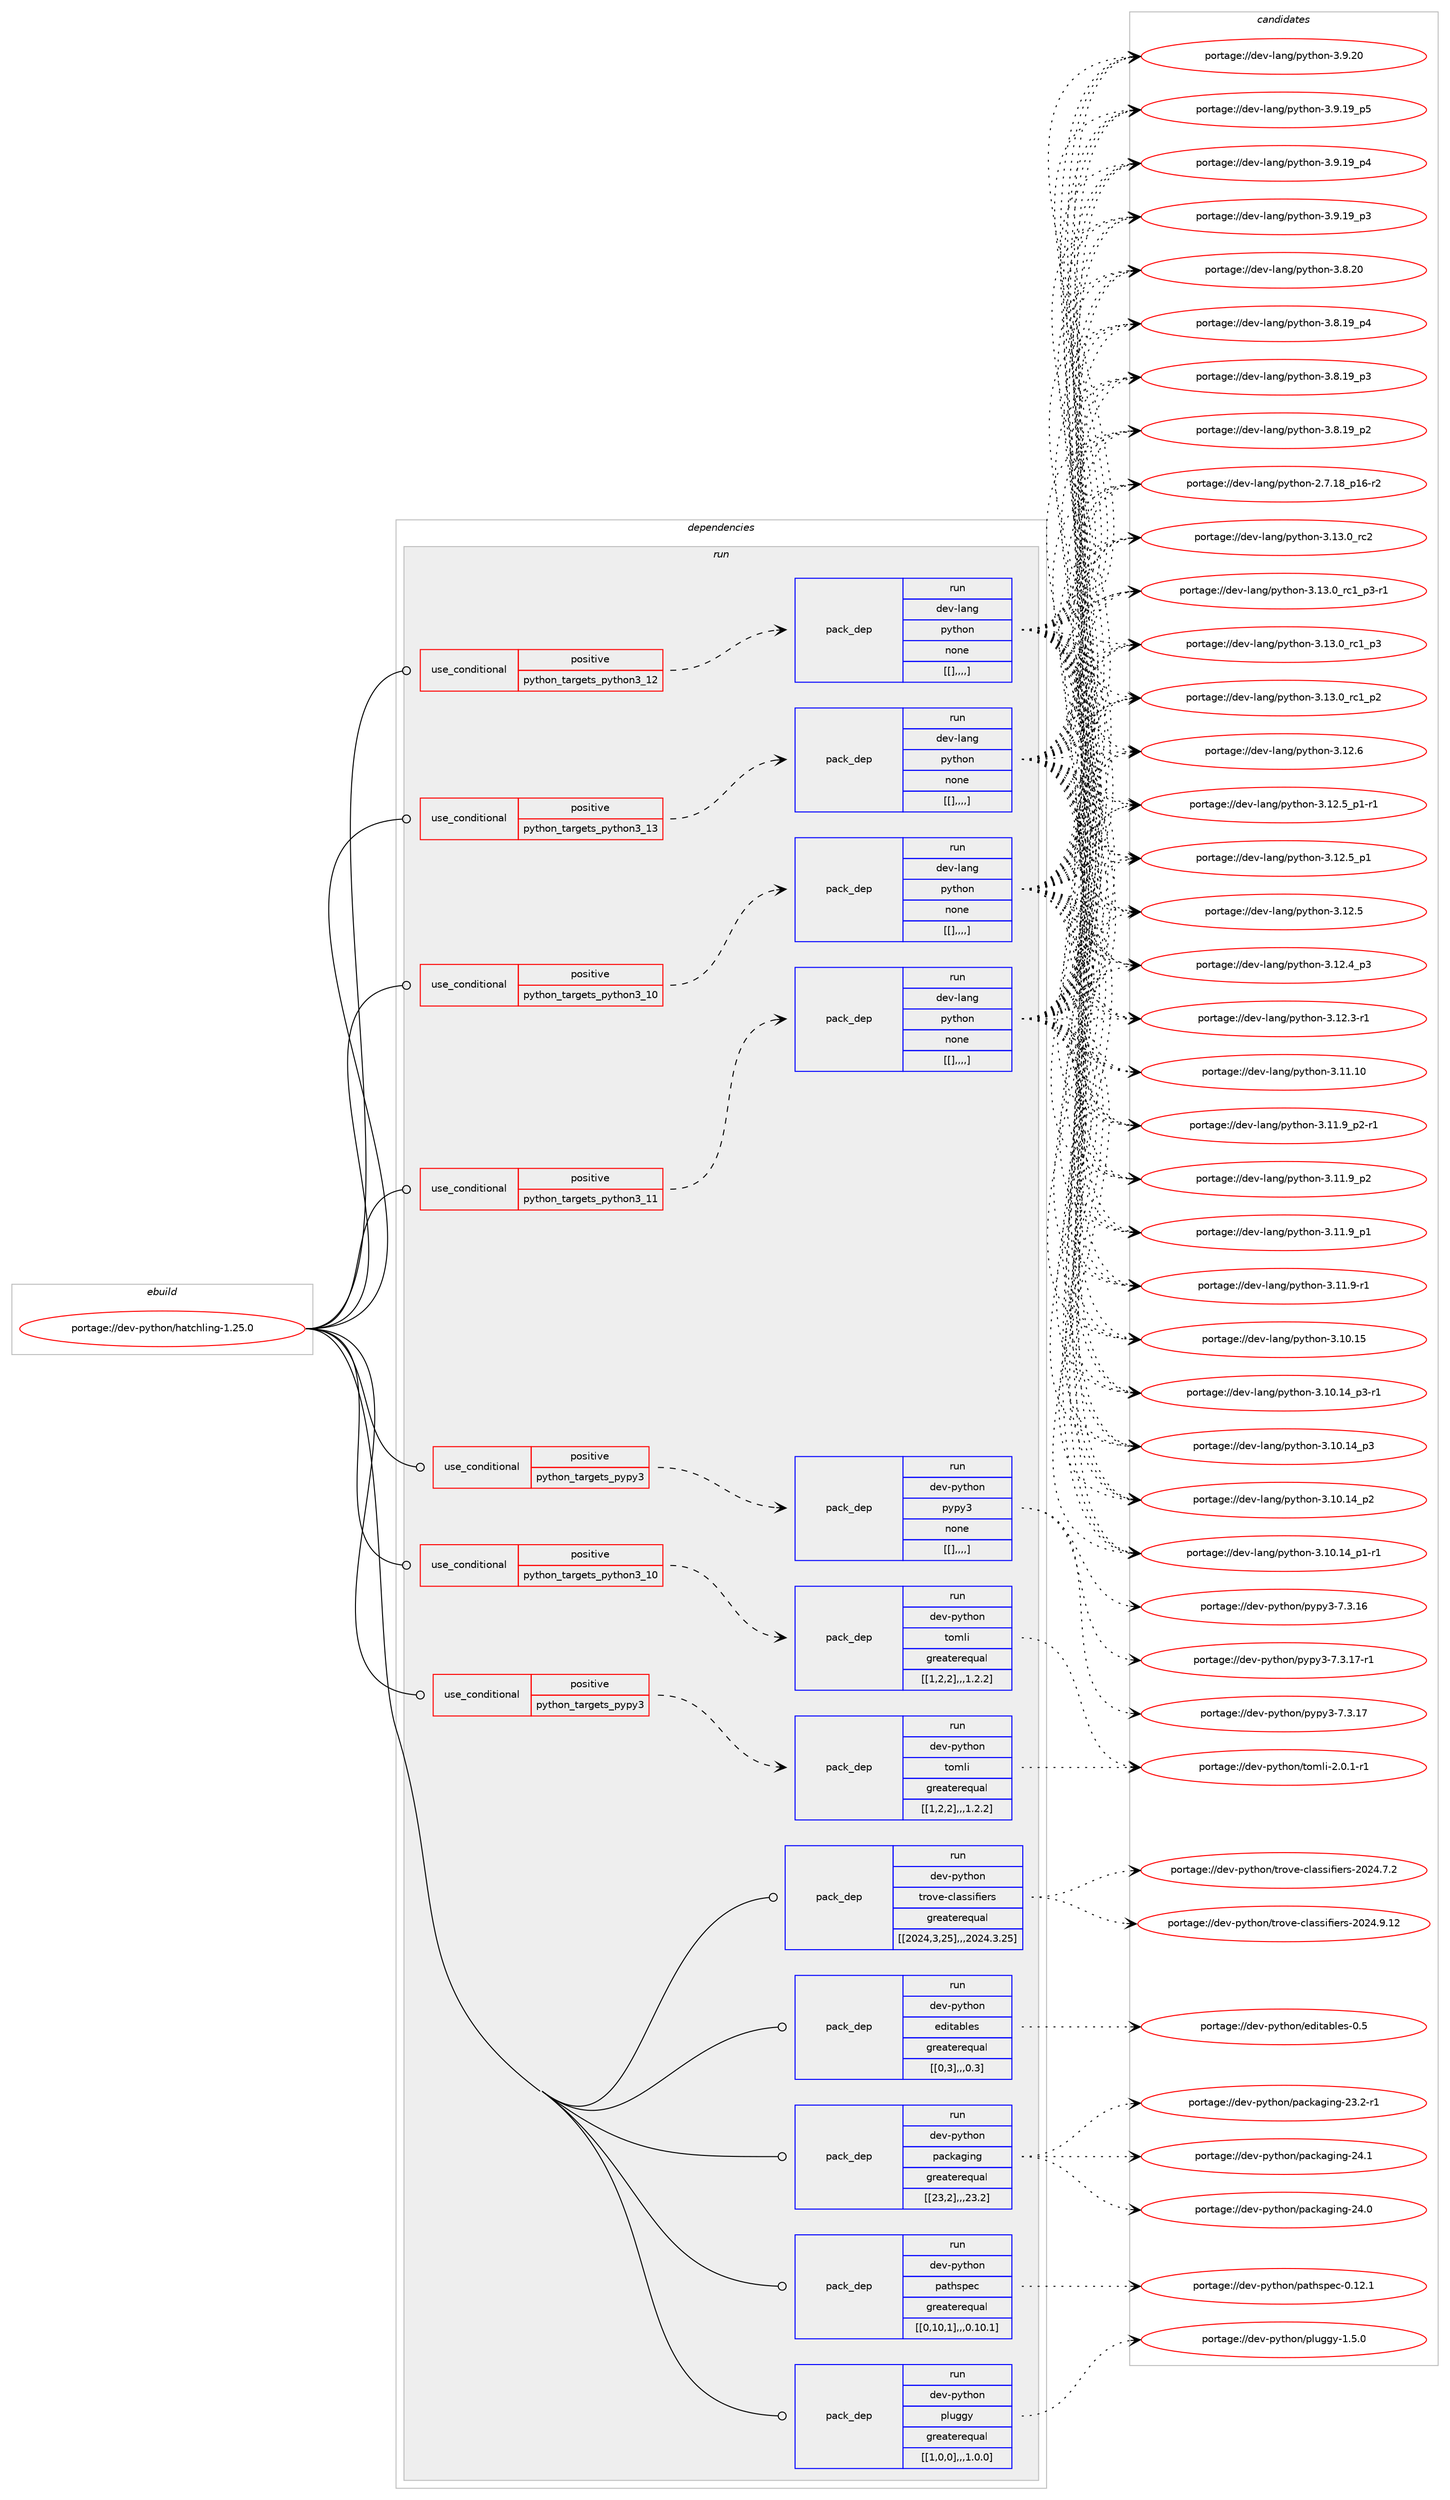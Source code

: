 digraph prolog {

# *************
# Graph options
# *************

newrank=true;
concentrate=true;
compound=true;
graph [rankdir=LR,fontname=Helvetica,fontsize=10,ranksep=1.5];#, ranksep=2.5, nodesep=0.2];
edge  [arrowhead=vee];
node  [fontname=Helvetica,fontsize=10];

# **********
# The ebuild
# **********

subgraph cluster_leftcol {
color=gray;
label=<<i>ebuild</i>>;
id [label="portage://dev-python/hatchling-1.25.0", color=red, width=4, href="../dev-python/hatchling-1.25.0.svg"];
}

# ****************
# The dependencies
# ****************

subgraph cluster_midcol {
color=gray;
label=<<i>dependencies</i>>;
subgraph cluster_compile {
fillcolor="#eeeeee";
style=filled;
label=<<i>compile</i>>;
}
subgraph cluster_compileandrun {
fillcolor="#eeeeee";
style=filled;
label=<<i>compile and run</i>>;
}
subgraph cluster_run {
fillcolor="#eeeeee";
style=filled;
label=<<i>run</i>>;
subgraph cond33859 {
dependency148466 [label=<<TABLE BORDER="0" CELLBORDER="1" CELLSPACING="0" CELLPADDING="4"><TR><TD ROWSPAN="3" CELLPADDING="10">use_conditional</TD></TR><TR><TD>positive</TD></TR><TR><TD>python_targets_pypy3</TD></TR></TABLE>>, shape=none, color=red];
subgraph pack113389 {
dependency148467 [label=<<TABLE BORDER="0" CELLBORDER="1" CELLSPACING="0" CELLPADDING="4" WIDTH="220"><TR><TD ROWSPAN="6" CELLPADDING="30">pack_dep</TD></TR><TR><TD WIDTH="110">run</TD></TR><TR><TD>dev-python</TD></TR><TR><TD>pypy3</TD></TR><TR><TD>none</TD></TR><TR><TD>[[],,,,]</TD></TR></TABLE>>, shape=none, color=blue];
}
dependency148466:e -> dependency148467:w [weight=20,style="dashed",arrowhead="vee"];
}
id:e -> dependency148466:w [weight=20,style="solid",arrowhead="odot"];
subgraph cond33860 {
dependency148468 [label=<<TABLE BORDER="0" CELLBORDER="1" CELLSPACING="0" CELLPADDING="4"><TR><TD ROWSPAN="3" CELLPADDING="10">use_conditional</TD></TR><TR><TD>positive</TD></TR><TR><TD>python_targets_pypy3</TD></TR></TABLE>>, shape=none, color=red];
subgraph pack113390 {
dependency148469 [label=<<TABLE BORDER="0" CELLBORDER="1" CELLSPACING="0" CELLPADDING="4" WIDTH="220"><TR><TD ROWSPAN="6" CELLPADDING="30">pack_dep</TD></TR><TR><TD WIDTH="110">run</TD></TR><TR><TD>dev-python</TD></TR><TR><TD>tomli</TD></TR><TR><TD>greaterequal</TD></TR><TR><TD>[[1,2,2],,,1.2.2]</TD></TR></TABLE>>, shape=none, color=blue];
}
dependency148468:e -> dependency148469:w [weight=20,style="dashed",arrowhead="vee"];
}
id:e -> dependency148468:w [weight=20,style="solid",arrowhead="odot"];
subgraph cond33861 {
dependency148470 [label=<<TABLE BORDER="0" CELLBORDER="1" CELLSPACING="0" CELLPADDING="4"><TR><TD ROWSPAN="3" CELLPADDING="10">use_conditional</TD></TR><TR><TD>positive</TD></TR><TR><TD>python_targets_python3_10</TD></TR></TABLE>>, shape=none, color=red];
subgraph pack113391 {
dependency148471 [label=<<TABLE BORDER="0" CELLBORDER="1" CELLSPACING="0" CELLPADDING="4" WIDTH="220"><TR><TD ROWSPAN="6" CELLPADDING="30">pack_dep</TD></TR><TR><TD WIDTH="110">run</TD></TR><TR><TD>dev-lang</TD></TR><TR><TD>python</TD></TR><TR><TD>none</TD></TR><TR><TD>[[],,,,]</TD></TR></TABLE>>, shape=none, color=blue];
}
dependency148470:e -> dependency148471:w [weight=20,style="dashed",arrowhead="vee"];
}
id:e -> dependency148470:w [weight=20,style="solid",arrowhead="odot"];
subgraph cond33862 {
dependency148472 [label=<<TABLE BORDER="0" CELLBORDER="1" CELLSPACING="0" CELLPADDING="4"><TR><TD ROWSPAN="3" CELLPADDING="10">use_conditional</TD></TR><TR><TD>positive</TD></TR><TR><TD>python_targets_python3_10</TD></TR></TABLE>>, shape=none, color=red];
subgraph pack113392 {
dependency148473 [label=<<TABLE BORDER="0" CELLBORDER="1" CELLSPACING="0" CELLPADDING="4" WIDTH="220"><TR><TD ROWSPAN="6" CELLPADDING="30">pack_dep</TD></TR><TR><TD WIDTH="110">run</TD></TR><TR><TD>dev-python</TD></TR><TR><TD>tomli</TD></TR><TR><TD>greaterequal</TD></TR><TR><TD>[[1,2,2],,,1.2.2]</TD></TR></TABLE>>, shape=none, color=blue];
}
dependency148472:e -> dependency148473:w [weight=20,style="dashed",arrowhead="vee"];
}
id:e -> dependency148472:w [weight=20,style="solid",arrowhead="odot"];
subgraph cond33863 {
dependency148474 [label=<<TABLE BORDER="0" CELLBORDER="1" CELLSPACING="0" CELLPADDING="4"><TR><TD ROWSPAN="3" CELLPADDING="10">use_conditional</TD></TR><TR><TD>positive</TD></TR><TR><TD>python_targets_python3_11</TD></TR></TABLE>>, shape=none, color=red];
subgraph pack113393 {
dependency148475 [label=<<TABLE BORDER="0" CELLBORDER="1" CELLSPACING="0" CELLPADDING="4" WIDTH="220"><TR><TD ROWSPAN="6" CELLPADDING="30">pack_dep</TD></TR><TR><TD WIDTH="110">run</TD></TR><TR><TD>dev-lang</TD></TR><TR><TD>python</TD></TR><TR><TD>none</TD></TR><TR><TD>[[],,,,]</TD></TR></TABLE>>, shape=none, color=blue];
}
dependency148474:e -> dependency148475:w [weight=20,style="dashed",arrowhead="vee"];
}
id:e -> dependency148474:w [weight=20,style="solid",arrowhead="odot"];
subgraph cond33864 {
dependency148476 [label=<<TABLE BORDER="0" CELLBORDER="1" CELLSPACING="0" CELLPADDING="4"><TR><TD ROWSPAN="3" CELLPADDING="10">use_conditional</TD></TR><TR><TD>positive</TD></TR><TR><TD>python_targets_python3_12</TD></TR></TABLE>>, shape=none, color=red];
subgraph pack113394 {
dependency148477 [label=<<TABLE BORDER="0" CELLBORDER="1" CELLSPACING="0" CELLPADDING="4" WIDTH="220"><TR><TD ROWSPAN="6" CELLPADDING="30">pack_dep</TD></TR><TR><TD WIDTH="110">run</TD></TR><TR><TD>dev-lang</TD></TR><TR><TD>python</TD></TR><TR><TD>none</TD></TR><TR><TD>[[],,,,]</TD></TR></TABLE>>, shape=none, color=blue];
}
dependency148476:e -> dependency148477:w [weight=20,style="dashed",arrowhead="vee"];
}
id:e -> dependency148476:w [weight=20,style="solid",arrowhead="odot"];
subgraph cond33865 {
dependency148478 [label=<<TABLE BORDER="0" CELLBORDER="1" CELLSPACING="0" CELLPADDING="4"><TR><TD ROWSPAN="3" CELLPADDING="10">use_conditional</TD></TR><TR><TD>positive</TD></TR><TR><TD>python_targets_python3_13</TD></TR></TABLE>>, shape=none, color=red];
subgraph pack113395 {
dependency148479 [label=<<TABLE BORDER="0" CELLBORDER="1" CELLSPACING="0" CELLPADDING="4" WIDTH="220"><TR><TD ROWSPAN="6" CELLPADDING="30">pack_dep</TD></TR><TR><TD WIDTH="110">run</TD></TR><TR><TD>dev-lang</TD></TR><TR><TD>python</TD></TR><TR><TD>none</TD></TR><TR><TD>[[],,,,]</TD></TR></TABLE>>, shape=none, color=blue];
}
dependency148478:e -> dependency148479:w [weight=20,style="dashed",arrowhead="vee"];
}
id:e -> dependency148478:w [weight=20,style="solid",arrowhead="odot"];
subgraph pack113396 {
dependency148480 [label=<<TABLE BORDER="0" CELLBORDER="1" CELLSPACING="0" CELLPADDING="4" WIDTH="220"><TR><TD ROWSPAN="6" CELLPADDING="30">pack_dep</TD></TR><TR><TD WIDTH="110">run</TD></TR><TR><TD>dev-python</TD></TR><TR><TD>editables</TD></TR><TR><TD>greaterequal</TD></TR><TR><TD>[[0,3],,,0.3]</TD></TR></TABLE>>, shape=none, color=blue];
}
id:e -> dependency148480:w [weight=20,style="solid",arrowhead="odot"];
subgraph pack113397 {
dependency148481 [label=<<TABLE BORDER="0" CELLBORDER="1" CELLSPACING="0" CELLPADDING="4" WIDTH="220"><TR><TD ROWSPAN="6" CELLPADDING="30">pack_dep</TD></TR><TR><TD WIDTH="110">run</TD></TR><TR><TD>dev-python</TD></TR><TR><TD>packaging</TD></TR><TR><TD>greaterequal</TD></TR><TR><TD>[[23,2],,,23.2]</TD></TR></TABLE>>, shape=none, color=blue];
}
id:e -> dependency148481:w [weight=20,style="solid",arrowhead="odot"];
subgraph pack113398 {
dependency148482 [label=<<TABLE BORDER="0" CELLBORDER="1" CELLSPACING="0" CELLPADDING="4" WIDTH="220"><TR><TD ROWSPAN="6" CELLPADDING="30">pack_dep</TD></TR><TR><TD WIDTH="110">run</TD></TR><TR><TD>dev-python</TD></TR><TR><TD>pathspec</TD></TR><TR><TD>greaterequal</TD></TR><TR><TD>[[0,10,1],,,0.10.1]</TD></TR></TABLE>>, shape=none, color=blue];
}
id:e -> dependency148482:w [weight=20,style="solid",arrowhead="odot"];
subgraph pack113399 {
dependency148483 [label=<<TABLE BORDER="0" CELLBORDER="1" CELLSPACING="0" CELLPADDING="4" WIDTH="220"><TR><TD ROWSPAN="6" CELLPADDING="30">pack_dep</TD></TR><TR><TD WIDTH="110">run</TD></TR><TR><TD>dev-python</TD></TR><TR><TD>pluggy</TD></TR><TR><TD>greaterequal</TD></TR><TR><TD>[[1,0,0],,,1.0.0]</TD></TR></TABLE>>, shape=none, color=blue];
}
id:e -> dependency148483:w [weight=20,style="solid",arrowhead="odot"];
subgraph pack113400 {
dependency148484 [label=<<TABLE BORDER="0" CELLBORDER="1" CELLSPACING="0" CELLPADDING="4" WIDTH="220"><TR><TD ROWSPAN="6" CELLPADDING="30">pack_dep</TD></TR><TR><TD WIDTH="110">run</TD></TR><TR><TD>dev-python</TD></TR><TR><TD>trove-classifiers</TD></TR><TR><TD>greaterequal</TD></TR><TR><TD>[[2024,3,25],,,2024.3.25]</TD></TR></TABLE>>, shape=none, color=blue];
}
id:e -> dependency148484:w [weight=20,style="solid",arrowhead="odot"];
}
}

# **************
# The candidates
# **************

subgraph cluster_choices {
rank=same;
color=gray;
label=<<i>candidates</i>>;

subgraph choice113389 {
color=black;
nodesep=1;
choice100101118451121211161041111104711212111212151455546514649554511449 [label="portage://dev-python/pypy3-7.3.17-r1", color=red, width=4,href="../dev-python/pypy3-7.3.17-r1.svg"];
choice10010111845112121116104111110471121211121215145554651464955 [label="portage://dev-python/pypy3-7.3.17", color=red, width=4,href="../dev-python/pypy3-7.3.17.svg"];
choice10010111845112121116104111110471121211121215145554651464954 [label="portage://dev-python/pypy3-7.3.16", color=red, width=4,href="../dev-python/pypy3-7.3.16.svg"];
dependency148467:e -> choice100101118451121211161041111104711212111212151455546514649554511449:w [style=dotted,weight="100"];
dependency148467:e -> choice10010111845112121116104111110471121211121215145554651464955:w [style=dotted,weight="100"];
dependency148467:e -> choice10010111845112121116104111110471121211121215145554651464954:w [style=dotted,weight="100"];
}
subgraph choice113390 {
color=black;
nodesep=1;
choice10010111845112121116104111110471161111091081054550464846494511449 [label="portage://dev-python/tomli-2.0.1-r1", color=red, width=4,href="../dev-python/tomli-2.0.1-r1.svg"];
dependency148469:e -> choice10010111845112121116104111110471161111091081054550464846494511449:w [style=dotted,weight="100"];
}
subgraph choice113391 {
color=black;
nodesep=1;
choice10010111845108971101034711212111610411111045514649514648951149950 [label="portage://dev-lang/python-3.13.0_rc2", color=red, width=4,href="../dev-lang/python-3.13.0_rc2.svg"];
choice1001011184510897110103471121211161041111104551464951464895114994995112514511449 [label="portage://dev-lang/python-3.13.0_rc1_p3-r1", color=red, width=4,href="../dev-lang/python-3.13.0_rc1_p3-r1.svg"];
choice100101118451089711010347112121116104111110455146495146489511499499511251 [label="portage://dev-lang/python-3.13.0_rc1_p3", color=red, width=4,href="../dev-lang/python-3.13.0_rc1_p3.svg"];
choice100101118451089711010347112121116104111110455146495146489511499499511250 [label="portage://dev-lang/python-3.13.0_rc1_p2", color=red, width=4,href="../dev-lang/python-3.13.0_rc1_p2.svg"];
choice10010111845108971101034711212111610411111045514649504654 [label="portage://dev-lang/python-3.12.6", color=red, width=4,href="../dev-lang/python-3.12.6.svg"];
choice1001011184510897110103471121211161041111104551464950465395112494511449 [label="portage://dev-lang/python-3.12.5_p1-r1", color=red, width=4,href="../dev-lang/python-3.12.5_p1-r1.svg"];
choice100101118451089711010347112121116104111110455146495046539511249 [label="portage://dev-lang/python-3.12.5_p1", color=red, width=4,href="../dev-lang/python-3.12.5_p1.svg"];
choice10010111845108971101034711212111610411111045514649504653 [label="portage://dev-lang/python-3.12.5", color=red, width=4,href="../dev-lang/python-3.12.5.svg"];
choice100101118451089711010347112121116104111110455146495046529511251 [label="portage://dev-lang/python-3.12.4_p3", color=red, width=4,href="../dev-lang/python-3.12.4_p3.svg"];
choice100101118451089711010347112121116104111110455146495046514511449 [label="portage://dev-lang/python-3.12.3-r1", color=red, width=4,href="../dev-lang/python-3.12.3-r1.svg"];
choice1001011184510897110103471121211161041111104551464949464948 [label="portage://dev-lang/python-3.11.10", color=red, width=4,href="../dev-lang/python-3.11.10.svg"];
choice1001011184510897110103471121211161041111104551464949465795112504511449 [label="portage://dev-lang/python-3.11.9_p2-r1", color=red, width=4,href="../dev-lang/python-3.11.9_p2-r1.svg"];
choice100101118451089711010347112121116104111110455146494946579511250 [label="portage://dev-lang/python-3.11.9_p2", color=red, width=4,href="../dev-lang/python-3.11.9_p2.svg"];
choice100101118451089711010347112121116104111110455146494946579511249 [label="portage://dev-lang/python-3.11.9_p1", color=red, width=4,href="../dev-lang/python-3.11.9_p1.svg"];
choice100101118451089711010347112121116104111110455146494946574511449 [label="portage://dev-lang/python-3.11.9-r1", color=red, width=4,href="../dev-lang/python-3.11.9-r1.svg"];
choice1001011184510897110103471121211161041111104551464948464953 [label="portage://dev-lang/python-3.10.15", color=red, width=4,href="../dev-lang/python-3.10.15.svg"];
choice100101118451089711010347112121116104111110455146494846495295112514511449 [label="portage://dev-lang/python-3.10.14_p3-r1", color=red, width=4,href="../dev-lang/python-3.10.14_p3-r1.svg"];
choice10010111845108971101034711212111610411111045514649484649529511251 [label="portage://dev-lang/python-3.10.14_p3", color=red, width=4,href="../dev-lang/python-3.10.14_p3.svg"];
choice10010111845108971101034711212111610411111045514649484649529511250 [label="portage://dev-lang/python-3.10.14_p2", color=red, width=4,href="../dev-lang/python-3.10.14_p2.svg"];
choice100101118451089711010347112121116104111110455146494846495295112494511449 [label="portage://dev-lang/python-3.10.14_p1-r1", color=red, width=4,href="../dev-lang/python-3.10.14_p1-r1.svg"];
choice10010111845108971101034711212111610411111045514657465048 [label="portage://dev-lang/python-3.9.20", color=red, width=4,href="../dev-lang/python-3.9.20.svg"];
choice100101118451089711010347112121116104111110455146574649579511253 [label="portage://dev-lang/python-3.9.19_p5", color=red, width=4,href="../dev-lang/python-3.9.19_p5.svg"];
choice100101118451089711010347112121116104111110455146574649579511252 [label="portage://dev-lang/python-3.9.19_p4", color=red, width=4,href="../dev-lang/python-3.9.19_p4.svg"];
choice100101118451089711010347112121116104111110455146574649579511251 [label="portage://dev-lang/python-3.9.19_p3", color=red, width=4,href="../dev-lang/python-3.9.19_p3.svg"];
choice10010111845108971101034711212111610411111045514656465048 [label="portage://dev-lang/python-3.8.20", color=red, width=4,href="../dev-lang/python-3.8.20.svg"];
choice100101118451089711010347112121116104111110455146564649579511252 [label="portage://dev-lang/python-3.8.19_p4", color=red, width=4,href="../dev-lang/python-3.8.19_p4.svg"];
choice100101118451089711010347112121116104111110455146564649579511251 [label="portage://dev-lang/python-3.8.19_p3", color=red, width=4,href="../dev-lang/python-3.8.19_p3.svg"];
choice100101118451089711010347112121116104111110455146564649579511250 [label="portage://dev-lang/python-3.8.19_p2", color=red, width=4,href="../dev-lang/python-3.8.19_p2.svg"];
choice100101118451089711010347112121116104111110455046554649569511249544511450 [label="portage://dev-lang/python-2.7.18_p16-r2", color=red, width=4,href="../dev-lang/python-2.7.18_p16-r2.svg"];
dependency148471:e -> choice10010111845108971101034711212111610411111045514649514648951149950:w [style=dotted,weight="100"];
dependency148471:e -> choice1001011184510897110103471121211161041111104551464951464895114994995112514511449:w [style=dotted,weight="100"];
dependency148471:e -> choice100101118451089711010347112121116104111110455146495146489511499499511251:w [style=dotted,weight="100"];
dependency148471:e -> choice100101118451089711010347112121116104111110455146495146489511499499511250:w [style=dotted,weight="100"];
dependency148471:e -> choice10010111845108971101034711212111610411111045514649504654:w [style=dotted,weight="100"];
dependency148471:e -> choice1001011184510897110103471121211161041111104551464950465395112494511449:w [style=dotted,weight="100"];
dependency148471:e -> choice100101118451089711010347112121116104111110455146495046539511249:w [style=dotted,weight="100"];
dependency148471:e -> choice10010111845108971101034711212111610411111045514649504653:w [style=dotted,weight="100"];
dependency148471:e -> choice100101118451089711010347112121116104111110455146495046529511251:w [style=dotted,weight="100"];
dependency148471:e -> choice100101118451089711010347112121116104111110455146495046514511449:w [style=dotted,weight="100"];
dependency148471:e -> choice1001011184510897110103471121211161041111104551464949464948:w [style=dotted,weight="100"];
dependency148471:e -> choice1001011184510897110103471121211161041111104551464949465795112504511449:w [style=dotted,weight="100"];
dependency148471:e -> choice100101118451089711010347112121116104111110455146494946579511250:w [style=dotted,weight="100"];
dependency148471:e -> choice100101118451089711010347112121116104111110455146494946579511249:w [style=dotted,weight="100"];
dependency148471:e -> choice100101118451089711010347112121116104111110455146494946574511449:w [style=dotted,weight="100"];
dependency148471:e -> choice1001011184510897110103471121211161041111104551464948464953:w [style=dotted,weight="100"];
dependency148471:e -> choice100101118451089711010347112121116104111110455146494846495295112514511449:w [style=dotted,weight="100"];
dependency148471:e -> choice10010111845108971101034711212111610411111045514649484649529511251:w [style=dotted,weight="100"];
dependency148471:e -> choice10010111845108971101034711212111610411111045514649484649529511250:w [style=dotted,weight="100"];
dependency148471:e -> choice100101118451089711010347112121116104111110455146494846495295112494511449:w [style=dotted,weight="100"];
dependency148471:e -> choice10010111845108971101034711212111610411111045514657465048:w [style=dotted,weight="100"];
dependency148471:e -> choice100101118451089711010347112121116104111110455146574649579511253:w [style=dotted,weight="100"];
dependency148471:e -> choice100101118451089711010347112121116104111110455146574649579511252:w [style=dotted,weight="100"];
dependency148471:e -> choice100101118451089711010347112121116104111110455146574649579511251:w [style=dotted,weight="100"];
dependency148471:e -> choice10010111845108971101034711212111610411111045514656465048:w [style=dotted,weight="100"];
dependency148471:e -> choice100101118451089711010347112121116104111110455146564649579511252:w [style=dotted,weight="100"];
dependency148471:e -> choice100101118451089711010347112121116104111110455146564649579511251:w [style=dotted,weight="100"];
dependency148471:e -> choice100101118451089711010347112121116104111110455146564649579511250:w [style=dotted,weight="100"];
dependency148471:e -> choice100101118451089711010347112121116104111110455046554649569511249544511450:w [style=dotted,weight="100"];
}
subgraph choice113392 {
color=black;
nodesep=1;
choice10010111845112121116104111110471161111091081054550464846494511449 [label="portage://dev-python/tomli-2.0.1-r1", color=red, width=4,href="../dev-python/tomli-2.0.1-r1.svg"];
dependency148473:e -> choice10010111845112121116104111110471161111091081054550464846494511449:w [style=dotted,weight="100"];
}
subgraph choice113393 {
color=black;
nodesep=1;
choice10010111845108971101034711212111610411111045514649514648951149950 [label="portage://dev-lang/python-3.13.0_rc2", color=red, width=4,href="../dev-lang/python-3.13.0_rc2.svg"];
choice1001011184510897110103471121211161041111104551464951464895114994995112514511449 [label="portage://dev-lang/python-3.13.0_rc1_p3-r1", color=red, width=4,href="../dev-lang/python-3.13.0_rc1_p3-r1.svg"];
choice100101118451089711010347112121116104111110455146495146489511499499511251 [label="portage://dev-lang/python-3.13.0_rc1_p3", color=red, width=4,href="../dev-lang/python-3.13.0_rc1_p3.svg"];
choice100101118451089711010347112121116104111110455146495146489511499499511250 [label="portage://dev-lang/python-3.13.0_rc1_p2", color=red, width=4,href="../dev-lang/python-3.13.0_rc1_p2.svg"];
choice10010111845108971101034711212111610411111045514649504654 [label="portage://dev-lang/python-3.12.6", color=red, width=4,href="../dev-lang/python-3.12.6.svg"];
choice1001011184510897110103471121211161041111104551464950465395112494511449 [label="portage://dev-lang/python-3.12.5_p1-r1", color=red, width=4,href="../dev-lang/python-3.12.5_p1-r1.svg"];
choice100101118451089711010347112121116104111110455146495046539511249 [label="portage://dev-lang/python-3.12.5_p1", color=red, width=4,href="../dev-lang/python-3.12.5_p1.svg"];
choice10010111845108971101034711212111610411111045514649504653 [label="portage://dev-lang/python-3.12.5", color=red, width=4,href="../dev-lang/python-3.12.5.svg"];
choice100101118451089711010347112121116104111110455146495046529511251 [label="portage://dev-lang/python-3.12.4_p3", color=red, width=4,href="../dev-lang/python-3.12.4_p3.svg"];
choice100101118451089711010347112121116104111110455146495046514511449 [label="portage://dev-lang/python-3.12.3-r1", color=red, width=4,href="../dev-lang/python-3.12.3-r1.svg"];
choice1001011184510897110103471121211161041111104551464949464948 [label="portage://dev-lang/python-3.11.10", color=red, width=4,href="../dev-lang/python-3.11.10.svg"];
choice1001011184510897110103471121211161041111104551464949465795112504511449 [label="portage://dev-lang/python-3.11.9_p2-r1", color=red, width=4,href="../dev-lang/python-3.11.9_p2-r1.svg"];
choice100101118451089711010347112121116104111110455146494946579511250 [label="portage://dev-lang/python-3.11.9_p2", color=red, width=4,href="../dev-lang/python-3.11.9_p2.svg"];
choice100101118451089711010347112121116104111110455146494946579511249 [label="portage://dev-lang/python-3.11.9_p1", color=red, width=4,href="../dev-lang/python-3.11.9_p1.svg"];
choice100101118451089711010347112121116104111110455146494946574511449 [label="portage://dev-lang/python-3.11.9-r1", color=red, width=4,href="../dev-lang/python-3.11.9-r1.svg"];
choice1001011184510897110103471121211161041111104551464948464953 [label="portage://dev-lang/python-3.10.15", color=red, width=4,href="../dev-lang/python-3.10.15.svg"];
choice100101118451089711010347112121116104111110455146494846495295112514511449 [label="portage://dev-lang/python-3.10.14_p3-r1", color=red, width=4,href="../dev-lang/python-3.10.14_p3-r1.svg"];
choice10010111845108971101034711212111610411111045514649484649529511251 [label="portage://dev-lang/python-3.10.14_p3", color=red, width=4,href="../dev-lang/python-3.10.14_p3.svg"];
choice10010111845108971101034711212111610411111045514649484649529511250 [label="portage://dev-lang/python-3.10.14_p2", color=red, width=4,href="../dev-lang/python-3.10.14_p2.svg"];
choice100101118451089711010347112121116104111110455146494846495295112494511449 [label="portage://dev-lang/python-3.10.14_p1-r1", color=red, width=4,href="../dev-lang/python-3.10.14_p1-r1.svg"];
choice10010111845108971101034711212111610411111045514657465048 [label="portage://dev-lang/python-3.9.20", color=red, width=4,href="../dev-lang/python-3.9.20.svg"];
choice100101118451089711010347112121116104111110455146574649579511253 [label="portage://dev-lang/python-3.9.19_p5", color=red, width=4,href="../dev-lang/python-3.9.19_p5.svg"];
choice100101118451089711010347112121116104111110455146574649579511252 [label="portage://dev-lang/python-3.9.19_p4", color=red, width=4,href="../dev-lang/python-3.9.19_p4.svg"];
choice100101118451089711010347112121116104111110455146574649579511251 [label="portage://dev-lang/python-3.9.19_p3", color=red, width=4,href="../dev-lang/python-3.9.19_p3.svg"];
choice10010111845108971101034711212111610411111045514656465048 [label="portage://dev-lang/python-3.8.20", color=red, width=4,href="../dev-lang/python-3.8.20.svg"];
choice100101118451089711010347112121116104111110455146564649579511252 [label="portage://dev-lang/python-3.8.19_p4", color=red, width=4,href="../dev-lang/python-3.8.19_p4.svg"];
choice100101118451089711010347112121116104111110455146564649579511251 [label="portage://dev-lang/python-3.8.19_p3", color=red, width=4,href="../dev-lang/python-3.8.19_p3.svg"];
choice100101118451089711010347112121116104111110455146564649579511250 [label="portage://dev-lang/python-3.8.19_p2", color=red, width=4,href="../dev-lang/python-3.8.19_p2.svg"];
choice100101118451089711010347112121116104111110455046554649569511249544511450 [label="portage://dev-lang/python-2.7.18_p16-r2", color=red, width=4,href="../dev-lang/python-2.7.18_p16-r2.svg"];
dependency148475:e -> choice10010111845108971101034711212111610411111045514649514648951149950:w [style=dotted,weight="100"];
dependency148475:e -> choice1001011184510897110103471121211161041111104551464951464895114994995112514511449:w [style=dotted,weight="100"];
dependency148475:e -> choice100101118451089711010347112121116104111110455146495146489511499499511251:w [style=dotted,weight="100"];
dependency148475:e -> choice100101118451089711010347112121116104111110455146495146489511499499511250:w [style=dotted,weight="100"];
dependency148475:e -> choice10010111845108971101034711212111610411111045514649504654:w [style=dotted,weight="100"];
dependency148475:e -> choice1001011184510897110103471121211161041111104551464950465395112494511449:w [style=dotted,weight="100"];
dependency148475:e -> choice100101118451089711010347112121116104111110455146495046539511249:w [style=dotted,weight="100"];
dependency148475:e -> choice10010111845108971101034711212111610411111045514649504653:w [style=dotted,weight="100"];
dependency148475:e -> choice100101118451089711010347112121116104111110455146495046529511251:w [style=dotted,weight="100"];
dependency148475:e -> choice100101118451089711010347112121116104111110455146495046514511449:w [style=dotted,weight="100"];
dependency148475:e -> choice1001011184510897110103471121211161041111104551464949464948:w [style=dotted,weight="100"];
dependency148475:e -> choice1001011184510897110103471121211161041111104551464949465795112504511449:w [style=dotted,weight="100"];
dependency148475:e -> choice100101118451089711010347112121116104111110455146494946579511250:w [style=dotted,weight="100"];
dependency148475:e -> choice100101118451089711010347112121116104111110455146494946579511249:w [style=dotted,weight="100"];
dependency148475:e -> choice100101118451089711010347112121116104111110455146494946574511449:w [style=dotted,weight="100"];
dependency148475:e -> choice1001011184510897110103471121211161041111104551464948464953:w [style=dotted,weight="100"];
dependency148475:e -> choice100101118451089711010347112121116104111110455146494846495295112514511449:w [style=dotted,weight="100"];
dependency148475:e -> choice10010111845108971101034711212111610411111045514649484649529511251:w [style=dotted,weight="100"];
dependency148475:e -> choice10010111845108971101034711212111610411111045514649484649529511250:w [style=dotted,weight="100"];
dependency148475:e -> choice100101118451089711010347112121116104111110455146494846495295112494511449:w [style=dotted,weight="100"];
dependency148475:e -> choice10010111845108971101034711212111610411111045514657465048:w [style=dotted,weight="100"];
dependency148475:e -> choice100101118451089711010347112121116104111110455146574649579511253:w [style=dotted,weight="100"];
dependency148475:e -> choice100101118451089711010347112121116104111110455146574649579511252:w [style=dotted,weight="100"];
dependency148475:e -> choice100101118451089711010347112121116104111110455146574649579511251:w [style=dotted,weight="100"];
dependency148475:e -> choice10010111845108971101034711212111610411111045514656465048:w [style=dotted,weight="100"];
dependency148475:e -> choice100101118451089711010347112121116104111110455146564649579511252:w [style=dotted,weight="100"];
dependency148475:e -> choice100101118451089711010347112121116104111110455146564649579511251:w [style=dotted,weight="100"];
dependency148475:e -> choice100101118451089711010347112121116104111110455146564649579511250:w [style=dotted,weight="100"];
dependency148475:e -> choice100101118451089711010347112121116104111110455046554649569511249544511450:w [style=dotted,weight="100"];
}
subgraph choice113394 {
color=black;
nodesep=1;
choice10010111845108971101034711212111610411111045514649514648951149950 [label="portage://dev-lang/python-3.13.0_rc2", color=red, width=4,href="../dev-lang/python-3.13.0_rc2.svg"];
choice1001011184510897110103471121211161041111104551464951464895114994995112514511449 [label="portage://dev-lang/python-3.13.0_rc1_p3-r1", color=red, width=4,href="../dev-lang/python-3.13.0_rc1_p3-r1.svg"];
choice100101118451089711010347112121116104111110455146495146489511499499511251 [label="portage://dev-lang/python-3.13.0_rc1_p3", color=red, width=4,href="../dev-lang/python-3.13.0_rc1_p3.svg"];
choice100101118451089711010347112121116104111110455146495146489511499499511250 [label="portage://dev-lang/python-3.13.0_rc1_p2", color=red, width=4,href="../dev-lang/python-3.13.0_rc1_p2.svg"];
choice10010111845108971101034711212111610411111045514649504654 [label="portage://dev-lang/python-3.12.6", color=red, width=4,href="../dev-lang/python-3.12.6.svg"];
choice1001011184510897110103471121211161041111104551464950465395112494511449 [label="portage://dev-lang/python-3.12.5_p1-r1", color=red, width=4,href="../dev-lang/python-3.12.5_p1-r1.svg"];
choice100101118451089711010347112121116104111110455146495046539511249 [label="portage://dev-lang/python-3.12.5_p1", color=red, width=4,href="../dev-lang/python-3.12.5_p1.svg"];
choice10010111845108971101034711212111610411111045514649504653 [label="portage://dev-lang/python-3.12.5", color=red, width=4,href="../dev-lang/python-3.12.5.svg"];
choice100101118451089711010347112121116104111110455146495046529511251 [label="portage://dev-lang/python-3.12.4_p3", color=red, width=4,href="../dev-lang/python-3.12.4_p3.svg"];
choice100101118451089711010347112121116104111110455146495046514511449 [label="portage://dev-lang/python-3.12.3-r1", color=red, width=4,href="../dev-lang/python-3.12.3-r1.svg"];
choice1001011184510897110103471121211161041111104551464949464948 [label="portage://dev-lang/python-3.11.10", color=red, width=4,href="../dev-lang/python-3.11.10.svg"];
choice1001011184510897110103471121211161041111104551464949465795112504511449 [label="portage://dev-lang/python-3.11.9_p2-r1", color=red, width=4,href="../dev-lang/python-3.11.9_p2-r1.svg"];
choice100101118451089711010347112121116104111110455146494946579511250 [label="portage://dev-lang/python-3.11.9_p2", color=red, width=4,href="../dev-lang/python-3.11.9_p2.svg"];
choice100101118451089711010347112121116104111110455146494946579511249 [label="portage://dev-lang/python-3.11.9_p1", color=red, width=4,href="../dev-lang/python-3.11.9_p1.svg"];
choice100101118451089711010347112121116104111110455146494946574511449 [label="portage://dev-lang/python-3.11.9-r1", color=red, width=4,href="../dev-lang/python-3.11.9-r1.svg"];
choice1001011184510897110103471121211161041111104551464948464953 [label="portage://dev-lang/python-3.10.15", color=red, width=4,href="../dev-lang/python-3.10.15.svg"];
choice100101118451089711010347112121116104111110455146494846495295112514511449 [label="portage://dev-lang/python-3.10.14_p3-r1", color=red, width=4,href="../dev-lang/python-3.10.14_p3-r1.svg"];
choice10010111845108971101034711212111610411111045514649484649529511251 [label="portage://dev-lang/python-3.10.14_p3", color=red, width=4,href="../dev-lang/python-3.10.14_p3.svg"];
choice10010111845108971101034711212111610411111045514649484649529511250 [label="portage://dev-lang/python-3.10.14_p2", color=red, width=4,href="../dev-lang/python-3.10.14_p2.svg"];
choice100101118451089711010347112121116104111110455146494846495295112494511449 [label="portage://dev-lang/python-3.10.14_p1-r1", color=red, width=4,href="../dev-lang/python-3.10.14_p1-r1.svg"];
choice10010111845108971101034711212111610411111045514657465048 [label="portage://dev-lang/python-3.9.20", color=red, width=4,href="../dev-lang/python-3.9.20.svg"];
choice100101118451089711010347112121116104111110455146574649579511253 [label="portage://dev-lang/python-3.9.19_p5", color=red, width=4,href="../dev-lang/python-3.9.19_p5.svg"];
choice100101118451089711010347112121116104111110455146574649579511252 [label="portage://dev-lang/python-3.9.19_p4", color=red, width=4,href="../dev-lang/python-3.9.19_p4.svg"];
choice100101118451089711010347112121116104111110455146574649579511251 [label="portage://dev-lang/python-3.9.19_p3", color=red, width=4,href="../dev-lang/python-3.9.19_p3.svg"];
choice10010111845108971101034711212111610411111045514656465048 [label="portage://dev-lang/python-3.8.20", color=red, width=4,href="../dev-lang/python-3.8.20.svg"];
choice100101118451089711010347112121116104111110455146564649579511252 [label="portage://dev-lang/python-3.8.19_p4", color=red, width=4,href="../dev-lang/python-3.8.19_p4.svg"];
choice100101118451089711010347112121116104111110455146564649579511251 [label="portage://dev-lang/python-3.8.19_p3", color=red, width=4,href="../dev-lang/python-3.8.19_p3.svg"];
choice100101118451089711010347112121116104111110455146564649579511250 [label="portage://dev-lang/python-3.8.19_p2", color=red, width=4,href="../dev-lang/python-3.8.19_p2.svg"];
choice100101118451089711010347112121116104111110455046554649569511249544511450 [label="portage://dev-lang/python-2.7.18_p16-r2", color=red, width=4,href="../dev-lang/python-2.7.18_p16-r2.svg"];
dependency148477:e -> choice10010111845108971101034711212111610411111045514649514648951149950:w [style=dotted,weight="100"];
dependency148477:e -> choice1001011184510897110103471121211161041111104551464951464895114994995112514511449:w [style=dotted,weight="100"];
dependency148477:e -> choice100101118451089711010347112121116104111110455146495146489511499499511251:w [style=dotted,weight="100"];
dependency148477:e -> choice100101118451089711010347112121116104111110455146495146489511499499511250:w [style=dotted,weight="100"];
dependency148477:e -> choice10010111845108971101034711212111610411111045514649504654:w [style=dotted,weight="100"];
dependency148477:e -> choice1001011184510897110103471121211161041111104551464950465395112494511449:w [style=dotted,weight="100"];
dependency148477:e -> choice100101118451089711010347112121116104111110455146495046539511249:w [style=dotted,weight="100"];
dependency148477:e -> choice10010111845108971101034711212111610411111045514649504653:w [style=dotted,weight="100"];
dependency148477:e -> choice100101118451089711010347112121116104111110455146495046529511251:w [style=dotted,weight="100"];
dependency148477:e -> choice100101118451089711010347112121116104111110455146495046514511449:w [style=dotted,weight="100"];
dependency148477:e -> choice1001011184510897110103471121211161041111104551464949464948:w [style=dotted,weight="100"];
dependency148477:e -> choice1001011184510897110103471121211161041111104551464949465795112504511449:w [style=dotted,weight="100"];
dependency148477:e -> choice100101118451089711010347112121116104111110455146494946579511250:w [style=dotted,weight="100"];
dependency148477:e -> choice100101118451089711010347112121116104111110455146494946579511249:w [style=dotted,weight="100"];
dependency148477:e -> choice100101118451089711010347112121116104111110455146494946574511449:w [style=dotted,weight="100"];
dependency148477:e -> choice1001011184510897110103471121211161041111104551464948464953:w [style=dotted,weight="100"];
dependency148477:e -> choice100101118451089711010347112121116104111110455146494846495295112514511449:w [style=dotted,weight="100"];
dependency148477:e -> choice10010111845108971101034711212111610411111045514649484649529511251:w [style=dotted,weight="100"];
dependency148477:e -> choice10010111845108971101034711212111610411111045514649484649529511250:w [style=dotted,weight="100"];
dependency148477:e -> choice100101118451089711010347112121116104111110455146494846495295112494511449:w [style=dotted,weight="100"];
dependency148477:e -> choice10010111845108971101034711212111610411111045514657465048:w [style=dotted,weight="100"];
dependency148477:e -> choice100101118451089711010347112121116104111110455146574649579511253:w [style=dotted,weight="100"];
dependency148477:e -> choice100101118451089711010347112121116104111110455146574649579511252:w [style=dotted,weight="100"];
dependency148477:e -> choice100101118451089711010347112121116104111110455146574649579511251:w [style=dotted,weight="100"];
dependency148477:e -> choice10010111845108971101034711212111610411111045514656465048:w [style=dotted,weight="100"];
dependency148477:e -> choice100101118451089711010347112121116104111110455146564649579511252:w [style=dotted,weight="100"];
dependency148477:e -> choice100101118451089711010347112121116104111110455146564649579511251:w [style=dotted,weight="100"];
dependency148477:e -> choice100101118451089711010347112121116104111110455146564649579511250:w [style=dotted,weight="100"];
dependency148477:e -> choice100101118451089711010347112121116104111110455046554649569511249544511450:w [style=dotted,weight="100"];
}
subgraph choice113395 {
color=black;
nodesep=1;
choice10010111845108971101034711212111610411111045514649514648951149950 [label="portage://dev-lang/python-3.13.0_rc2", color=red, width=4,href="../dev-lang/python-3.13.0_rc2.svg"];
choice1001011184510897110103471121211161041111104551464951464895114994995112514511449 [label="portage://dev-lang/python-3.13.0_rc1_p3-r1", color=red, width=4,href="../dev-lang/python-3.13.0_rc1_p3-r1.svg"];
choice100101118451089711010347112121116104111110455146495146489511499499511251 [label="portage://dev-lang/python-3.13.0_rc1_p3", color=red, width=4,href="../dev-lang/python-3.13.0_rc1_p3.svg"];
choice100101118451089711010347112121116104111110455146495146489511499499511250 [label="portage://dev-lang/python-3.13.0_rc1_p2", color=red, width=4,href="../dev-lang/python-3.13.0_rc1_p2.svg"];
choice10010111845108971101034711212111610411111045514649504654 [label="portage://dev-lang/python-3.12.6", color=red, width=4,href="../dev-lang/python-3.12.6.svg"];
choice1001011184510897110103471121211161041111104551464950465395112494511449 [label="portage://dev-lang/python-3.12.5_p1-r1", color=red, width=4,href="../dev-lang/python-3.12.5_p1-r1.svg"];
choice100101118451089711010347112121116104111110455146495046539511249 [label="portage://dev-lang/python-3.12.5_p1", color=red, width=4,href="../dev-lang/python-3.12.5_p1.svg"];
choice10010111845108971101034711212111610411111045514649504653 [label="portage://dev-lang/python-3.12.5", color=red, width=4,href="../dev-lang/python-3.12.5.svg"];
choice100101118451089711010347112121116104111110455146495046529511251 [label="portage://dev-lang/python-3.12.4_p3", color=red, width=4,href="../dev-lang/python-3.12.4_p3.svg"];
choice100101118451089711010347112121116104111110455146495046514511449 [label="portage://dev-lang/python-3.12.3-r1", color=red, width=4,href="../dev-lang/python-3.12.3-r1.svg"];
choice1001011184510897110103471121211161041111104551464949464948 [label="portage://dev-lang/python-3.11.10", color=red, width=4,href="../dev-lang/python-3.11.10.svg"];
choice1001011184510897110103471121211161041111104551464949465795112504511449 [label="portage://dev-lang/python-3.11.9_p2-r1", color=red, width=4,href="../dev-lang/python-3.11.9_p2-r1.svg"];
choice100101118451089711010347112121116104111110455146494946579511250 [label="portage://dev-lang/python-3.11.9_p2", color=red, width=4,href="../dev-lang/python-3.11.9_p2.svg"];
choice100101118451089711010347112121116104111110455146494946579511249 [label="portage://dev-lang/python-3.11.9_p1", color=red, width=4,href="../dev-lang/python-3.11.9_p1.svg"];
choice100101118451089711010347112121116104111110455146494946574511449 [label="portage://dev-lang/python-3.11.9-r1", color=red, width=4,href="../dev-lang/python-3.11.9-r1.svg"];
choice1001011184510897110103471121211161041111104551464948464953 [label="portage://dev-lang/python-3.10.15", color=red, width=4,href="../dev-lang/python-3.10.15.svg"];
choice100101118451089711010347112121116104111110455146494846495295112514511449 [label="portage://dev-lang/python-3.10.14_p3-r1", color=red, width=4,href="../dev-lang/python-3.10.14_p3-r1.svg"];
choice10010111845108971101034711212111610411111045514649484649529511251 [label="portage://dev-lang/python-3.10.14_p3", color=red, width=4,href="../dev-lang/python-3.10.14_p3.svg"];
choice10010111845108971101034711212111610411111045514649484649529511250 [label="portage://dev-lang/python-3.10.14_p2", color=red, width=4,href="../dev-lang/python-3.10.14_p2.svg"];
choice100101118451089711010347112121116104111110455146494846495295112494511449 [label="portage://dev-lang/python-3.10.14_p1-r1", color=red, width=4,href="../dev-lang/python-3.10.14_p1-r1.svg"];
choice10010111845108971101034711212111610411111045514657465048 [label="portage://dev-lang/python-3.9.20", color=red, width=4,href="../dev-lang/python-3.9.20.svg"];
choice100101118451089711010347112121116104111110455146574649579511253 [label="portage://dev-lang/python-3.9.19_p5", color=red, width=4,href="../dev-lang/python-3.9.19_p5.svg"];
choice100101118451089711010347112121116104111110455146574649579511252 [label="portage://dev-lang/python-3.9.19_p4", color=red, width=4,href="../dev-lang/python-3.9.19_p4.svg"];
choice100101118451089711010347112121116104111110455146574649579511251 [label="portage://dev-lang/python-3.9.19_p3", color=red, width=4,href="../dev-lang/python-3.9.19_p3.svg"];
choice10010111845108971101034711212111610411111045514656465048 [label="portage://dev-lang/python-3.8.20", color=red, width=4,href="../dev-lang/python-3.8.20.svg"];
choice100101118451089711010347112121116104111110455146564649579511252 [label="portage://dev-lang/python-3.8.19_p4", color=red, width=4,href="../dev-lang/python-3.8.19_p4.svg"];
choice100101118451089711010347112121116104111110455146564649579511251 [label="portage://dev-lang/python-3.8.19_p3", color=red, width=4,href="../dev-lang/python-3.8.19_p3.svg"];
choice100101118451089711010347112121116104111110455146564649579511250 [label="portage://dev-lang/python-3.8.19_p2", color=red, width=4,href="../dev-lang/python-3.8.19_p2.svg"];
choice100101118451089711010347112121116104111110455046554649569511249544511450 [label="portage://dev-lang/python-2.7.18_p16-r2", color=red, width=4,href="../dev-lang/python-2.7.18_p16-r2.svg"];
dependency148479:e -> choice10010111845108971101034711212111610411111045514649514648951149950:w [style=dotted,weight="100"];
dependency148479:e -> choice1001011184510897110103471121211161041111104551464951464895114994995112514511449:w [style=dotted,weight="100"];
dependency148479:e -> choice100101118451089711010347112121116104111110455146495146489511499499511251:w [style=dotted,weight="100"];
dependency148479:e -> choice100101118451089711010347112121116104111110455146495146489511499499511250:w [style=dotted,weight="100"];
dependency148479:e -> choice10010111845108971101034711212111610411111045514649504654:w [style=dotted,weight="100"];
dependency148479:e -> choice1001011184510897110103471121211161041111104551464950465395112494511449:w [style=dotted,weight="100"];
dependency148479:e -> choice100101118451089711010347112121116104111110455146495046539511249:w [style=dotted,weight="100"];
dependency148479:e -> choice10010111845108971101034711212111610411111045514649504653:w [style=dotted,weight="100"];
dependency148479:e -> choice100101118451089711010347112121116104111110455146495046529511251:w [style=dotted,weight="100"];
dependency148479:e -> choice100101118451089711010347112121116104111110455146495046514511449:w [style=dotted,weight="100"];
dependency148479:e -> choice1001011184510897110103471121211161041111104551464949464948:w [style=dotted,weight="100"];
dependency148479:e -> choice1001011184510897110103471121211161041111104551464949465795112504511449:w [style=dotted,weight="100"];
dependency148479:e -> choice100101118451089711010347112121116104111110455146494946579511250:w [style=dotted,weight="100"];
dependency148479:e -> choice100101118451089711010347112121116104111110455146494946579511249:w [style=dotted,weight="100"];
dependency148479:e -> choice100101118451089711010347112121116104111110455146494946574511449:w [style=dotted,weight="100"];
dependency148479:e -> choice1001011184510897110103471121211161041111104551464948464953:w [style=dotted,weight="100"];
dependency148479:e -> choice100101118451089711010347112121116104111110455146494846495295112514511449:w [style=dotted,weight="100"];
dependency148479:e -> choice10010111845108971101034711212111610411111045514649484649529511251:w [style=dotted,weight="100"];
dependency148479:e -> choice10010111845108971101034711212111610411111045514649484649529511250:w [style=dotted,weight="100"];
dependency148479:e -> choice100101118451089711010347112121116104111110455146494846495295112494511449:w [style=dotted,weight="100"];
dependency148479:e -> choice10010111845108971101034711212111610411111045514657465048:w [style=dotted,weight="100"];
dependency148479:e -> choice100101118451089711010347112121116104111110455146574649579511253:w [style=dotted,weight="100"];
dependency148479:e -> choice100101118451089711010347112121116104111110455146574649579511252:w [style=dotted,weight="100"];
dependency148479:e -> choice100101118451089711010347112121116104111110455146574649579511251:w [style=dotted,weight="100"];
dependency148479:e -> choice10010111845108971101034711212111610411111045514656465048:w [style=dotted,weight="100"];
dependency148479:e -> choice100101118451089711010347112121116104111110455146564649579511252:w [style=dotted,weight="100"];
dependency148479:e -> choice100101118451089711010347112121116104111110455146564649579511251:w [style=dotted,weight="100"];
dependency148479:e -> choice100101118451089711010347112121116104111110455146564649579511250:w [style=dotted,weight="100"];
dependency148479:e -> choice100101118451089711010347112121116104111110455046554649569511249544511450:w [style=dotted,weight="100"];
}
subgraph choice113396 {
color=black;
nodesep=1;
choice1001011184511212111610411111047101100105116979810810111545484653 [label="portage://dev-python/editables-0.5", color=red, width=4,href="../dev-python/editables-0.5.svg"];
dependency148480:e -> choice1001011184511212111610411111047101100105116979810810111545484653:w [style=dotted,weight="100"];
}
subgraph choice113397 {
color=black;
nodesep=1;
choice10010111845112121116104111110471129799107971031051101034550524649 [label="portage://dev-python/packaging-24.1", color=red, width=4,href="../dev-python/packaging-24.1.svg"];
choice10010111845112121116104111110471129799107971031051101034550524648 [label="portage://dev-python/packaging-24.0", color=red, width=4,href="../dev-python/packaging-24.0.svg"];
choice100101118451121211161041111104711297991079710310511010345505146504511449 [label="portage://dev-python/packaging-23.2-r1", color=red, width=4,href="../dev-python/packaging-23.2-r1.svg"];
dependency148481:e -> choice10010111845112121116104111110471129799107971031051101034550524649:w [style=dotted,weight="100"];
dependency148481:e -> choice10010111845112121116104111110471129799107971031051101034550524648:w [style=dotted,weight="100"];
dependency148481:e -> choice100101118451121211161041111104711297991079710310511010345505146504511449:w [style=dotted,weight="100"];
}
subgraph choice113398 {
color=black;
nodesep=1;
choice1001011184511212111610411111047112971161041151121019945484649504649 [label="portage://dev-python/pathspec-0.12.1", color=red, width=4,href="../dev-python/pathspec-0.12.1.svg"];
dependency148482:e -> choice1001011184511212111610411111047112971161041151121019945484649504649:w [style=dotted,weight="100"];
}
subgraph choice113399 {
color=black;
nodesep=1;
choice1001011184511212111610411111047112108117103103121454946534648 [label="portage://dev-python/pluggy-1.5.0", color=red, width=4,href="../dev-python/pluggy-1.5.0.svg"];
dependency148483:e -> choice1001011184511212111610411111047112108117103103121454946534648:w [style=dotted,weight="100"];
}
subgraph choice113400 {
color=black;
nodesep=1;
choice100101118451121211161041111104711611411111810145991089711511510510210510111411545504850524657464950 [label="portage://dev-python/trove-classifiers-2024.9.12", color=red, width=4,href="../dev-python/trove-classifiers-2024.9.12.svg"];
choice1001011184511212111610411111047116114111118101459910897115115105102105101114115455048505246554650 [label="portage://dev-python/trove-classifiers-2024.7.2", color=red, width=4,href="../dev-python/trove-classifiers-2024.7.2.svg"];
dependency148484:e -> choice100101118451121211161041111104711611411111810145991089711511510510210510111411545504850524657464950:w [style=dotted,weight="100"];
dependency148484:e -> choice1001011184511212111610411111047116114111118101459910897115115105102105101114115455048505246554650:w [style=dotted,weight="100"];
}
}

}
